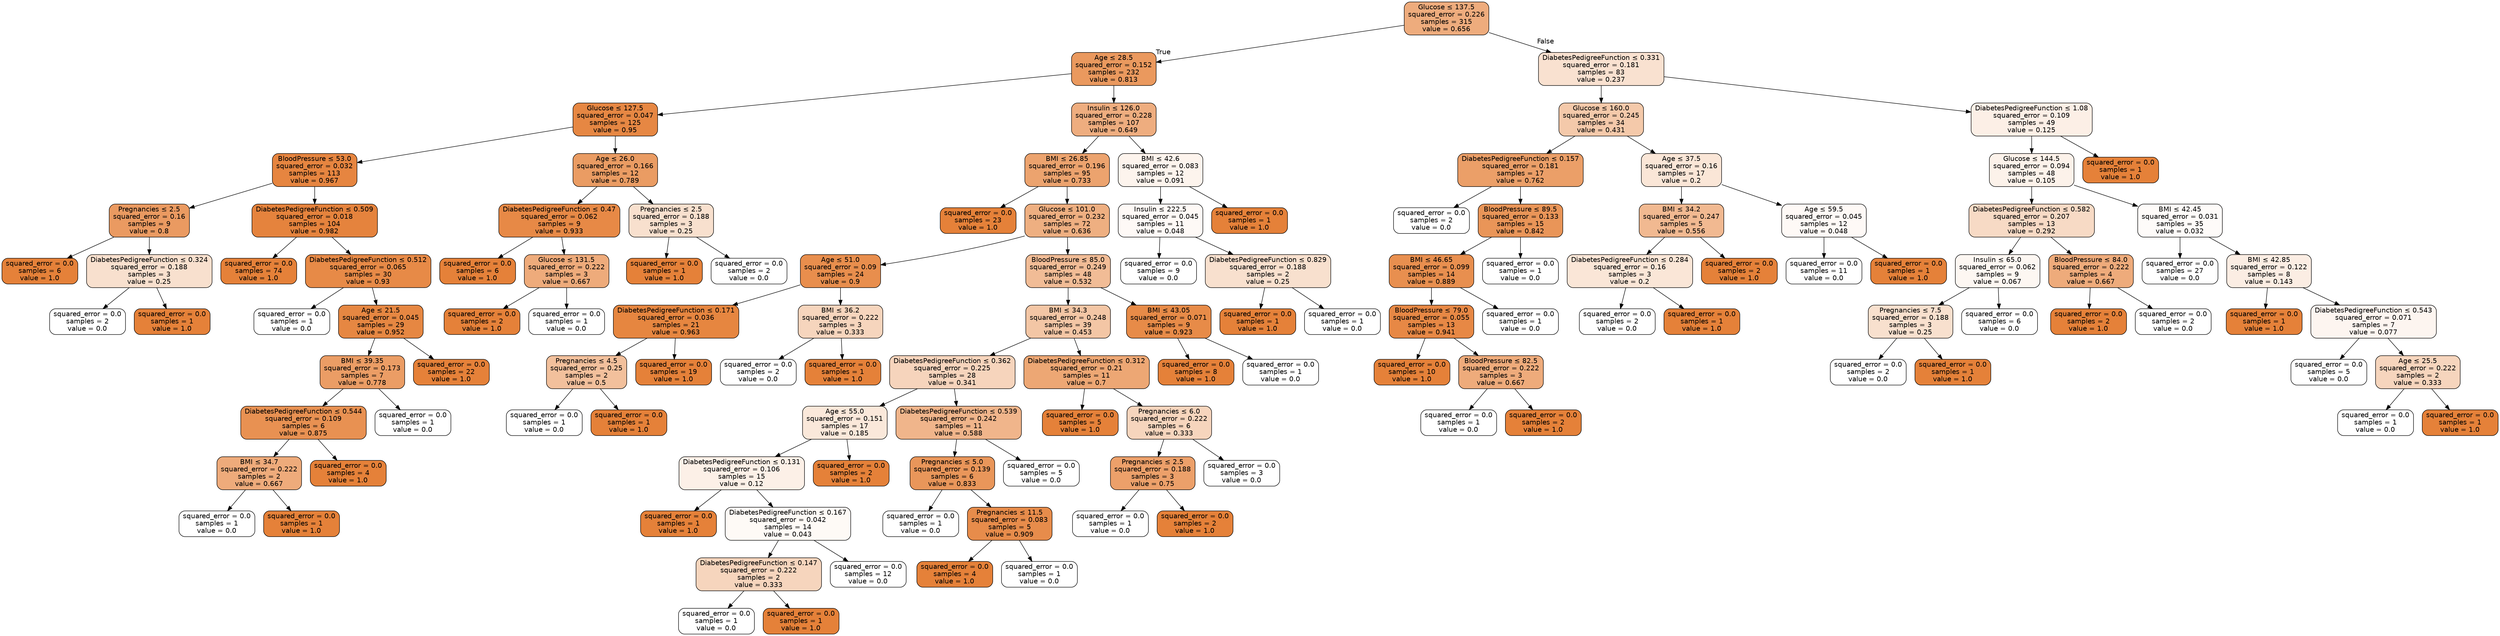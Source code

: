 digraph Tree {
node [shape=box, style="filled, rounded", color="black", fontname="helvetica"] ;
edge [fontname="helvetica"] ;
0 [label=<Glucose &le; 137.5<br/>squared_error = 0.226<br/>samples = 315<br/>value = 0.656>, fillcolor="#eeac7d"] ;
1 [label=<Age &le; 28.5<br/>squared_error = 0.152<br/>samples = 232<br/>value = 0.813>, fillcolor="#ea995e"] ;
0 -> 1 [labeldistance=2.5, labelangle=45, headlabel="True"] ;
2 [label=<Glucose &le; 127.5<br/>squared_error = 0.047<br/>samples = 125<br/>value = 0.95>, fillcolor="#e68743"] ;
1 -> 2 ;
3 [label=<BloodPressure &le; 53.0<br/>squared_error = 0.032<br/>samples = 113<br/>value = 0.967>, fillcolor="#e68540"] ;
2 -> 3 ;
4 [label=<Pregnancies &le; 2.5<br/>squared_error = 0.16<br/>samples = 9<br/>value = 0.8>, fillcolor="#ea9a61"] ;
3 -> 4 ;
5 [label=<squared_error = 0.0<br/>samples = 6<br/>value = 1.0>, fillcolor="#e58139"] ;
4 -> 5 ;
6 [label=<DiabetesPedigreeFunction &le; 0.324<br/>squared_error = 0.188<br/>samples = 3<br/>value = 0.25>, fillcolor="#f8e0ce"] ;
4 -> 6 ;
7 [label=<squared_error = 0.0<br/>samples = 2<br/>value = 0.0>, fillcolor="#ffffff"] ;
6 -> 7 ;
8 [label=<squared_error = 0.0<br/>samples = 1<br/>value = 1.0>, fillcolor="#e58139"] ;
6 -> 8 ;
9 [label=<DiabetesPedigreeFunction &le; 0.509<br/>squared_error = 0.018<br/>samples = 104<br/>value = 0.982>, fillcolor="#e5833d"] ;
3 -> 9 ;
10 [label=<squared_error = 0.0<br/>samples = 74<br/>value = 1.0>, fillcolor="#e58139"] ;
9 -> 10 ;
11 [label=<DiabetesPedigreeFunction &le; 0.512<br/>squared_error = 0.065<br/>samples = 30<br/>value = 0.93>, fillcolor="#e78a47"] ;
9 -> 11 ;
12 [label=<squared_error = 0.0<br/>samples = 1<br/>value = 0.0>, fillcolor="#ffffff"] ;
11 -> 12 ;
13 [label=<Age &le; 21.5<br/>squared_error = 0.045<br/>samples = 29<br/>value = 0.952>, fillcolor="#e68742"] ;
11 -> 13 ;
14 [label=<BMI &le; 39.35<br/>squared_error = 0.173<br/>samples = 7<br/>value = 0.778>, fillcolor="#eb9d65"] ;
13 -> 14 ;
15 [label=<DiabetesPedigreeFunction &le; 0.544<br/>squared_error = 0.109<br/>samples = 6<br/>value = 0.875>, fillcolor="#e89152"] ;
14 -> 15 ;
16 [label=<BMI &le; 34.7<br/>squared_error = 0.222<br/>samples = 2<br/>value = 0.667>, fillcolor="#eeab7b"] ;
15 -> 16 ;
17 [label=<squared_error = 0.0<br/>samples = 1<br/>value = 0.0>, fillcolor="#ffffff"] ;
16 -> 17 ;
18 [label=<squared_error = 0.0<br/>samples = 1<br/>value = 1.0>, fillcolor="#e58139"] ;
16 -> 18 ;
19 [label=<squared_error = 0.0<br/>samples = 4<br/>value = 1.0>, fillcolor="#e58139"] ;
15 -> 19 ;
20 [label=<squared_error = 0.0<br/>samples = 1<br/>value = 0.0>, fillcolor="#ffffff"] ;
14 -> 20 ;
21 [label=<squared_error = 0.0<br/>samples = 22<br/>value = 1.0>, fillcolor="#e58139"] ;
13 -> 21 ;
22 [label=<Age &le; 26.0<br/>squared_error = 0.166<br/>samples = 12<br/>value = 0.789>, fillcolor="#ea9c63"] ;
2 -> 22 ;
23 [label=<DiabetesPedigreeFunction &le; 0.47<br/>squared_error = 0.062<br/>samples = 9<br/>value = 0.933>, fillcolor="#e78946"] ;
22 -> 23 ;
24 [label=<squared_error = 0.0<br/>samples = 6<br/>value = 1.0>, fillcolor="#e58139"] ;
23 -> 24 ;
25 [label=<Glucose &le; 131.5<br/>squared_error = 0.222<br/>samples = 3<br/>value = 0.667>, fillcolor="#eeab7b"] ;
23 -> 25 ;
26 [label=<squared_error = 0.0<br/>samples = 2<br/>value = 1.0>, fillcolor="#e58139"] ;
25 -> 26 ;
27 [label=<squared_error = 0.0<br/>samples = 1<br/>value = 0.0>, fillcolor="#ffffff"] ;
25 -> 27 ;
28 [label=<Pregnancies &le; 2.5<br/>squared_error = 0.188<br/>samples = 3<br/>value = 0.25>, fillcolor="#f8e0ce"] ;
22 -> 28 ;
29 [label=<squared_error = 0.0<br/>samples = 1<br/>value = 1.0>, fillcolor="#e58139"] ;
28 -> 29 ;
30 [label=<squared_error = 0.0<br/>samples = 2<br/>value = 0.0>, fillcolor="#ffffff"] ;
28 -> 30 ;
31 [label=<Insulin &le; 126.0<br/>squared_error = 0.228<br/>samples = 107<br/>value = 0.649>, fillcolor="#eead7f"] ;
1 -> 31 ;
32 [label=<BMI &le; 26.85<br/>squared_error = 0.196<br/>samples = 95<br/>value = 0.733>, fillcolor="#eca36e"] ;
31 -> 32 ;
33 [label=<squared_error = 0.0<br/>samples = 23<br/>value = 1.0>, fillcolor="#e58139"] ;
32 -> 33 ;
34 [label=<Glucose &le; 101.0<br/>squared_error = 0.232<br/>samples = 72<br/>value = 0.636>, fillcolor="#eeaf81"] ;
32 -> 34 ;
35 [label=<Age &le; 51.0<br/>squared_error = 0.09<br/>samples = 24<br/>value = 0.9>, fillcolor="#e88e4d"] ;
34 -> 35 ;
36 [label=<DiabetesPedigreeFunction &le; 0.171<br/>squared_error = 0.036<br/>samples = 21<br/>value = 0.963>, fillcolor="#e68640"] ;
35 -> 36 ;
37 [label=<Pregnancies &le; 4.5<br/>squared_error = 0.25<br/>samples = 2<br/>value = 0.5>, fillcolor="#f2c09c"] ;
36 -> 37 ;
38 [label=<squared_error = 0.0<br/>samples = 1<br/>value = 0.0>, fillcolor="#ffffff"] ;
37 -> 38 ;
39 [label=<squared_error = 0.0<br/>samples = 1<br/>value = 1.0>, fillcolor="#e58139"] ;
37 -> 39 ;
40 [label=<squared_error = 0.0<br/>samples = 19<br/>value = 1.0>, fillcolor="#e58139"] ;
36 -> 40 ;
41 [label=<BMI &le; 36.2<br/>squared_error = 0.222<br/>samples = 3<br/>value = 0.333>, fillcolor="#f6d5bd"] ;
35 -> 41 ;
42 [label=<squared_error = 0.0<br/>samples = 2<br/>value = 0.0>, fillcolor="#ffffff"] ;
41 -> 42 ;
43 [label=<squared_error = 0.0<br/>samples = 1<br/>value = 1.0>, fillcolor="#e58139"] ;
41 -> 43 ;
44 [label=<BloodPressure &le; 85.0<br/>squared_error = 0.249<br/>samples = 48<br/>value = 0.532>, fillcolor="#f1bc96"] ;
34 -> 44 ;
45 [label=<BMI &le; 34.3<br/>squared_error = 0.248<br/>samples = 39<br/>value = 0.453>, fillcolor="#f3c6a5"] ;
44 -> 45 ;
46 [label=<DiabetesPedigreeFunction &le; 0.362<br/>squared_error = 0.225<br/>samples = 28<br/>value = 0.341>, fillcolor="#f6d4bc"] ;
45 -> 46 ;
47 [label=<Age &le; 55.0<br/>squared_error = 0.151<br/>samples = 17<br/>value = 0.185>, fillcolor="#fae8da"] ;
46 -> 47 ;
48 [label=<DiabetesPedigreeFunction &le; 0.131<br/>squared_error = 0.106<br/>samples = 15<br/>value = 0.12>, fillcolor="#fcf0e7"] ;
47 -> 48 ;
49 [label=<squared_error = 0.0<br/>samples = 1<br/>value = 1.0>, fillcolor="#e58139"] ;
48 -> 49 ;
50 [label=<DiabetesPedigreeFunction &le; 0.167<br/>squared_error = 0.042<br/>samples = 14<br/>value = 0.043>, fillcolor="#fefaf6"] ;
48 -> 50 ;
51 [label=<DiabetesPedigreeFunction &le; 0.147<br/>squared_error = 0.222<br/>samples = 2<br/>value = 0.333>, fillcolor="#f6d5bd"] ;
50 -> 51 ;
52 [label=<squared_error = 0.0<br/>samples = 1<br/>value = 0.0>, fillcolor="#ffffff"] ;
51 -> 52 ;
53 [label=<squared_error = 0.0<br/>samples = 1<br/>value = 1.0>, fillcolor="#e58139"] ;
51 -> 53 ;
54 [label=<squared_error = 0.0<br/>samples = 12<br/>value = 0.0>, fillcolor="#ffffff"] ;
50 -> 54 ;
55 [label=<squared_error = 0.0<br/>samples = 2<br/>value = 1.0>, fillcolor="#e58139"] ;
47 -> 55 ;
56 [label=<DiabetesPedigreeFunction &le; 0.539<br/>squared_error = 0.242<br/>samples = 11<br/>value = 0.588>, fillcolor="#f0b58b"] ;
46 -> 56 ;
57 [label=<Pregnancies &le; 5.0<br/>squared_error = 0.139<br/>samples = 6<br/>value = 0.833>, fillcolor="#e9965a"] ;
56 -> 57 ;
58 [label=<squared_error = 0.0<br/>samples = 1<br/>value = 0.0>, fillcolor="#ffffff"] ;
57 -> 58 ;
59 [label=<Pregnancies &le; 11.5<br/>squared_error = 0.083<br/>samples = 5<br/>value = 0.909>, fillcolor="#e78c4b"] ;
57 -> 59 ;
60 [label=<squared_error = 0.0<br/>samples = 4<br/>value = 1.0>, fillcolor="#e58139"] ;
59 -> 60 ;
61 [label=<squared_error = 0.0<br/>samples = 1<br/>value = 0.0>, fillcolor="#ffffff"] ;
59 -> 61 ;
62 [label=<squared_error = 0.0<br/>samples = 5<br/>value = 0.0>, fillcolor="#ffffff"] ;
56 -> 62 ;
63 [label=<DiabetesPedigreeFunction &le; 0.312<br/>squared_error = 0.21<br/>samples = 11<br/>value = 0.7>, fillcolor="#eda774"] ;
45 -> 63 ;
64 [label=<squared_error = 0.0<br/>samples = 5<br/>value = 1.0>, fillcolor="#e58139"] ;
63 -> 64 ;
65 [label=<Pregnancies &le; 6.0<br/>squared_error = 0.222<br/>samples = 6<br/>value = 0.333>, fillcolor="#f6d5bd"] ;
63 -> 65 ;
66 [label=<Pregnancies &le; 2.5<br/>squared_error = 0.188<br/>samples = 3<br/>value = 0.75>, fillcolor="#eca06a"] ;
65 -> 66 ;
67 [label=<squared_error = 0.0<br/>samples = 1<br/>value = 0.0>, fillcolor="#ffffff"] ;
66 -> 67 ;
68 [label=<squared_error = 0.0<br/>samples = 2<br/>value = 1.0>, fillcolor="#e58139"] ;
66 -> 68 ;
69 [label=<squared_error = 0.0<br/>samples = 3<br/>value = 0.0>, fillcolor="#ffffff"] ;
65 -> 69 ;
70 [label=<BMI &le; 43.05<br/>squared_error = 0.071<br/>samples = 9<br/>value = 0.923>, fillcolor="#e78b48"] ;
44 -> 70 ;
71 [label=<squared_error = 0.0<br/>samples = 8<br/>value = 1.0>, fillcolor="#e58139"] ;
70 -> 71 ;
72 [label=<squared_error = 0.0<br/>samples = 1<br/>value = 0.0>, fillcolor="#ffffff"] ;
70 -> 72 ;
73 [label=<BMI &le; 42.6<br/>squared_error = 0.083<br/>samples = 12<br/>value = 0.091>, fillcolor="#fdf4ed"] ;
31 -> 73 ;
74 [label=<Insulin &le; 222.5<br/>squared_error = 0.045<br/>samples = 11<br/>value = 0.048>, fillcolor="#fef9f6"] ;
73 -> 74 ;
75 [label=<squared_error = 0.0<br/>samples = 9<br/>value = 0.0>, fillcolor="#ffffff"] ;
74 -> 75 ;
76 [label=<DiabetesPedigreeFunction &le; 0.829<br/>squared_error = 0.188<br/>samples = 2<br/>value = 0.25>, fillcolor="#f8e0ce"] ;
74 -> 76 ;
77 [label=<squared_error = 0.0<br/>samples = 1<br/>value = 1.0>, fillcolor="#e58139"] ;
76 -> 77 ;
78 [label=<squared_error = 0.0<br/>samples = 1<br/>value = 0.0>, fillcolor="#ffffff"] ;
76 -> 78 ;
79 [label=<squared_error = 0.0<br/>samples = 1<br/>value = 1.0>, fillcolor="#e58139"] ;
73 -> 79 ;
80 [label=<DiabetesPedigreeFunction &le; 0.331<br/>squared_error = 0.181<br/>samples = 83<br/>value = 0.237>, fillcolor="#f9e1d0"] ;
0 -> 80 [labeldistance=2.5, labelangle=-45, headlabel="False"] ;
81 [label=<Glucose &le; 160.0<br/>squared_error = 0.245<br/>samples = 34<br/>value = 0.431>, fillcolor="#f4c9aa"] ;
80 -> 81 ;
82 [label=<DiabetesPedigreeFunction &le; 0.157<br/>squared_error = 0.181<br/>samples = 17<br/>value = 0.762>, fillcolor="#eb9f68"] ;
81 -> 82 ;
83 [label=<squared_error = 0.0<br/>samples = 2<br/>value = 0.0>, fillcolor="#ffffff"] ;
82 -> 83 ;
84 [label=<BloodPressure &le; 89.5<br/>squared_error = 0.133<br/>samples = 15<br/>value = 0.842>, fillcolor="#e99558"] ;
82 -> 84 ;
85 [label=<BMI &le; 46.65<br/>squared_error = 0.099<br/>samples = 14<br/>value = 0.889>, fillcolor="#e88f4f"] ;
84 -> 85 ;
86 [label=<BloodPressure &le; 79.0<br/>squared_error = 0.055<br/>samples = 13<br/>value = 0.941>, fillcolor="#e78845"] ;
85 -> 86 ;
87 [label=<squared_error = 0.0<br/>samples = 10<br/>value = 1.0>, fillcolor="#e58139"] ;
86 -> 87 ;
88 [label=<BloodPressure &le; 82.5<br/>squared_error = 0.222<br/>samples = 3<br/>value = 0.667>, fillcolor="#eeab7b"] ;
86 -> 88 ;
89 [label=<squared_error = 0.0<br/>samples = 1<br/>value = 0.0>, fillcolor="#ffffff"] ;
88 -> 89 ;
90 [label=<squared_error = 0.0<br/>samples = 2<br/>value = 1.0>, fillcolor="#e58139"] ;
88 -> 90 ;
91 [label=<squared_error = 0.0<br/>samples = 1<br/>value = 0.0>, fillcolor="#ffffff"] ;
85 -> 91 ;
92 [label=<squared_error = 0.0<br/>samples = 1<br/>value = 0.0>, fillcolor="#ffffff"] ;
84 -> 92 ;
93 [label=<Age &le; 37.5<br/>squared_error = 0.16<br/>samples = 17<br/>value = 0.2>, fillcolor="#fae6d7"] ;
81 -> 93 ;
94 [label=<BMI &le; 34.2<br/>squared_error = 0.247<br/>samples = 5<br/>value = 0.556>, fillcolor="#f1b991"] ;
93 -> 94 ;
95 [label=<DiabetesPedigreeFunction &le; 0.284<br/>squared_error = 0.16<br/>samples = 3<br/>value = 0.2>, fillcolor="#fae6d7"] ;
94 -> 95 ;
96 [label=<squared_error = 0.0<br/>samples = 2<br/>value = 0.0>, fillcolor="#ffffff"] ;
95 -> 96 ;
97 [label=<squared_error = 0.0<br/>samples = 1<br/>value = 1.0>, fillcolor="#e58139"] ;
95 -> 97 ;
98 [label=<squared_error = 0.0<br/>samples = 2<br/>value = 1.0>, fillcolor="#e58139"] ;
94 -> 98 ;
99 [label=<Age &le; 59.5<br/>squared_error = 0.045<br/>samples = 12<br/>value = 0.048>, fillcolor="#fef9f6"] ;
93 -> 99 ;
100 [label=<squared_error = 0.0<br/>samples = 11<br/>value = 0.0>, fillcolor="#ffffff"] ;
99 -> 100 ;
101 [label=<squared_error = 0.0<br/>samples = 1<br/>value = 1.0>, fillcolor="#e58139"] ;
99 -> 101 ;
102 [label=<DiabetesPedigreeFunction &le; 1.08<br/>squared_error = 0.109<br/>samples = 49<br/>value = 0.125>, fillcolor="#fcefe6"] ;
80 -> 102 ;
103 [label=<Glucose &le; 144.5<br/>squared_error = 0.094<br/>samples = 48<br/>value = 0.105>, fillcolor="#fcf2ea"] ;
102 -> 103 ;
104 [label=<DiabetesPedigreeFunction &le; 0.582<br/>squared_error = 0.207<br/>samples = 13<br/>value = 0.292>, fillcolor="#f7dac5"] ;
103 -> 104 ;
105 [label=<Insulin &le; 65.0<br/>squared_error = 0.062<br/>samples = 9<br/>value = 0.067>, fillcolor="#fdf7f2"] ;
104 -> 105 ;
106 [label=<Pregnancies &le; 7.5<br/>squared_error = 0.188<br/>samples = 3<br/>value = 0.25>, fillcolor="#f8e0ce"] ;
105 -> 106 ;
107 [label=<squared_error = 0.0<br/>samples = 2<br/>value = 0.0>, fillcolor="#ffffff"] ;
106 -> 107 ;
108 [label=<squared_error = 0.0<br/>samples = 1<br/>value = 1.0>, fillcolor="#e58139"] ;
106 -> 108 ;
109 [label=<squared_error = 0.0<br/>samples = 6<br/>value = 0.0>, fillcolor="#ffffff"] ;
105 -> 109 ;
110 [label=<BloodPressure &le; 84.0<br/>squared_error = 0.222<br/>samples = 4<br/>value = 0.667>, fillcolor="#eeab7b"] ;
104 -> 110 ;
111 [label=<squared_error = 0.0<br/>samples = 2<br/>value = 1.0>, fillcolor="#e58139"] ;
110 -> 111 ;
112 [label=<squared_error = 0.0<br/>samples = 2<br/>value = 0.0>, fillcolor="#ffffff"] ;
110 -> 112 ;
113 [label=<BMI &le; 42.45<br/>squared_error = 0.031<br/>samples = 35<br/>value = 0.032>, fillcolor="#fefbf9"] ;
103 -> 113 ;
114 [label=<squared_error = 0.0<br/>samples = 27<br/>value = 0.0>, fillcolor="#ffffff"] ;
113 -> 114 ;
115 [label=<BMI &le; 42.85<br/>squared_error = 0.122<br/>samples = 8<br/>value = 0.143>, fillcolor="#fbede3"] ;
113 -> 115 ;
116 [label=<squared_error = 0.0<br/>samples = 1<br/>value = 1.0>, fillcolor="#e58139"] ;
115 -> 116 ;
117 [label=<DiabetesPedigreeFunction &le; 0.543<br/>squared_error = 0.071<br/>samples = 7<br/>value = 0.077>, fillcolor="#fdf5f0"] ;
115 -> 117 ;
118 [label=<squared_error = 0.0<br/>samples = 5<br/>value = 0.0>, fillcolor="#ffffff"] ;
117 -> 118 ;
119 [label=<Age &le; 25.5<br/>squared_error = 0.222<br/>samples = 2<br/>value = 0.333>, fillcolor="#f6d5bd"] ;
117 -> 119 ;
120 [label=<squared_error = 0.0<br/>samples = 1<br/>value = 0.0>, fillcolor="#ffffff"] ;
119 -> 120 ;
121 [label=<squared_error = 0.0<br/>samples = 1<br/>value = 1.0>, fillcolor="#e58139"] ;
119 -> 121 ;
122 [label=<squared_error = 0.0<br/>samples = 1<br/>value = 1.0>, fillcolor="#e58139"] ;
102 -> 122 ;
}